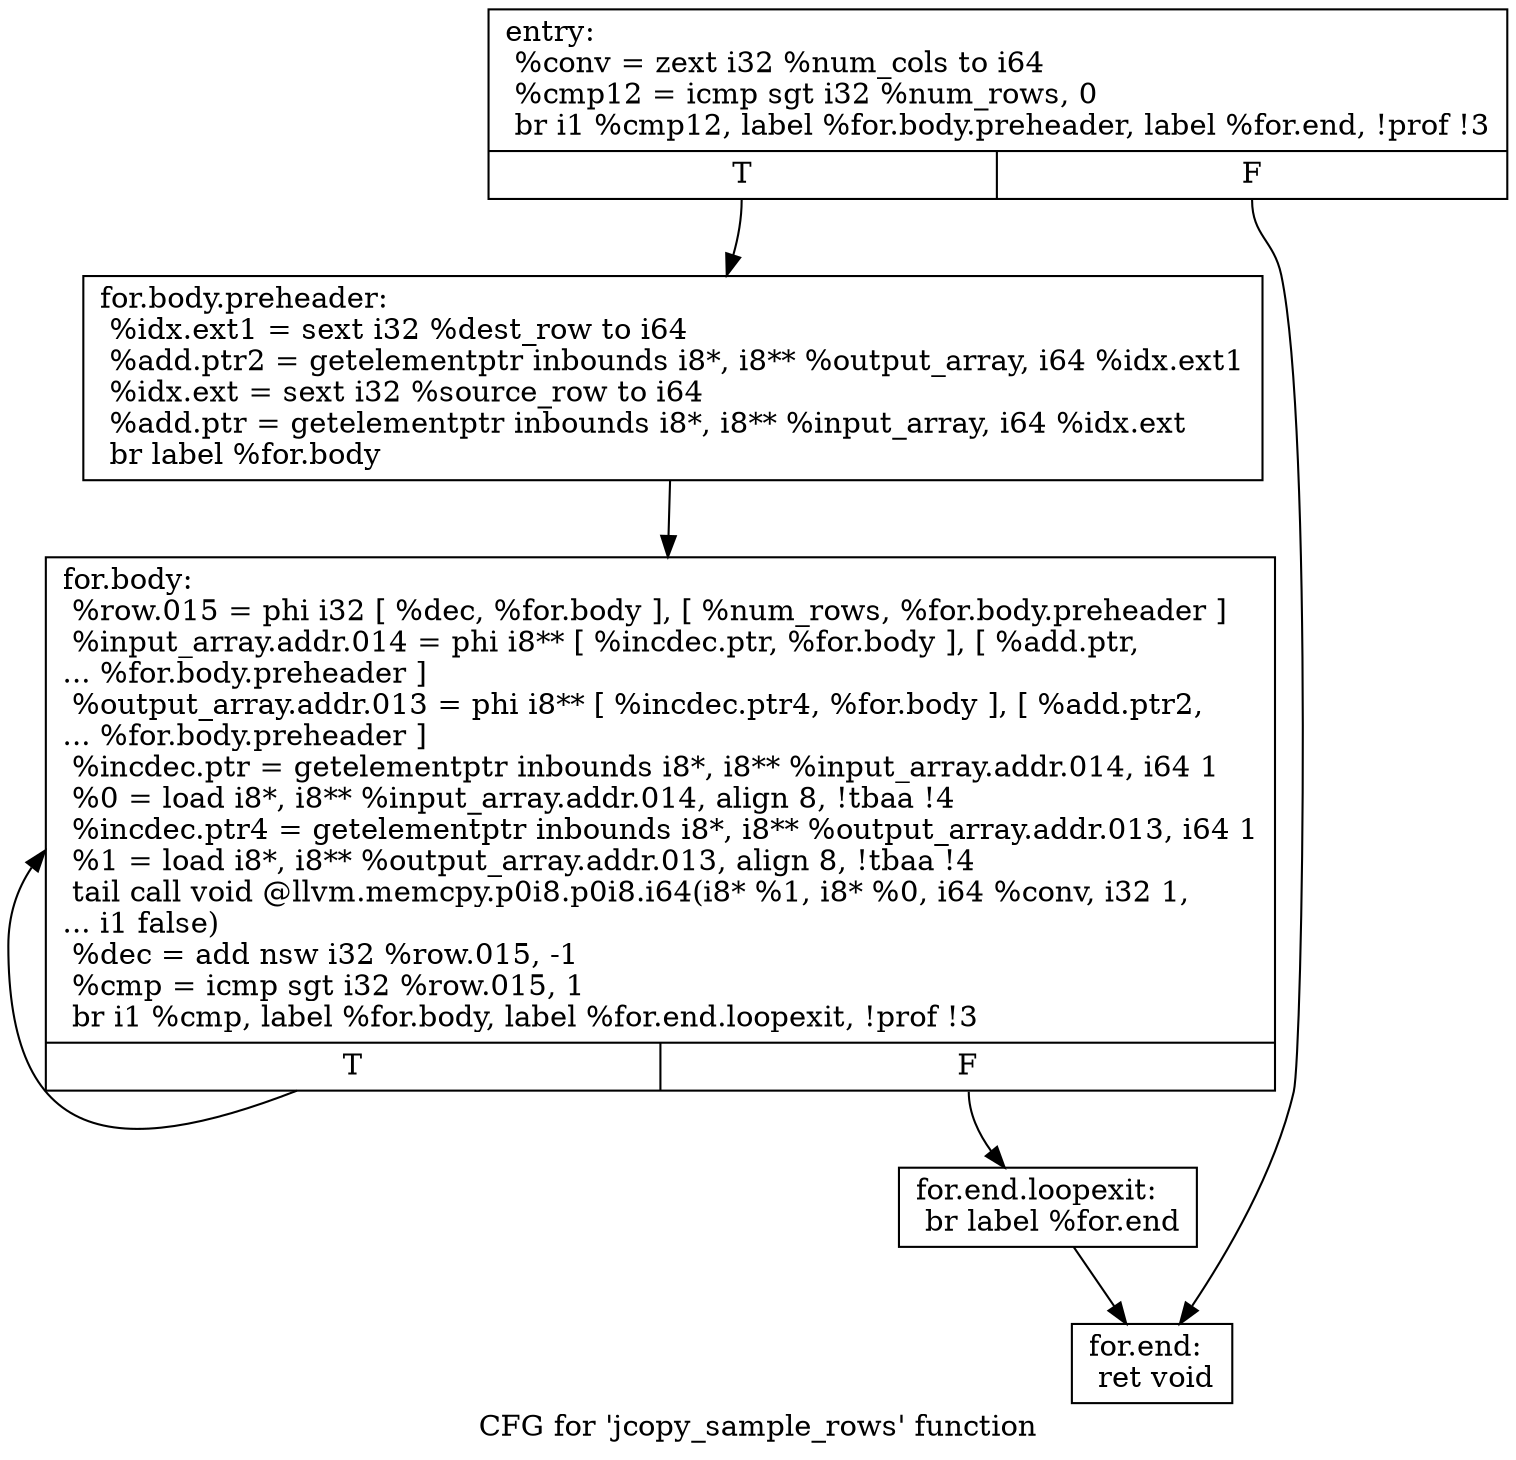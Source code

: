 digraph "CFG for 'jcopy_sample_rows' function" {
	label="CFG for 'jcopy_sample_rows' function";

	Node0x57ef160 [shape=record,label="{entry:\l  %conv = zext i32 %num_cols to i64\l  %cmp12 = icmp sgt i32 %num_rows, 0\l  br i1 %cmp12, label %for.body.preheader, label %for.end, !prof !3\l|{<s0>T|<s1>F}}"];
	Node0x57ef160:s0 -> Node0x57ef8e0;
	Node0x57ef160:s1 -> Node0x57ef9e0;
	Node0x57ef8e0 [shape=record,label="{for.body.preheader:                               \l  %idx.ext1 = sext i32 %dest_row to i64\l  %add.ptr2 = getelementptr inbounds i8*, i8** %output_array, i64 %idx.ext1\l  %idx.ext = sext i32 %source_row to i64\l  %add.ptr = getelementptr inbounds i8*, i8** %input_array, i64 %idx.ext\l  br label %for.body\l}"];
	Node0x57ef8e0 -> Node0x57ef530;
	Node0x57ef530 [shape=record,label="{for.body:                                         \l  %row.015 = phi i32 [ %dec, %for.body ], [ %num_rows, %for.body.preheader ]\l  %input_array.addr.014 = phi i8** [ %incdec.ptr, %for.body ], [ %add.ptr,\l... %for.body.preheader ]\l  %output_array.addr.013 = phi i8** [ %incdec.ptr4, %for.body ], [ %add.ptr2,\l... %for.body.preheader ]\l  %incdec.ptr = getelementptr inbounds i8*, i8** %input_array.addr.014, i64 1\l  %0 = load i8*, i8** %input_array.addr.014, align 8, !tbaa !4\l  %incdec.ptr4 = getelementptr inbounds i8*, i8** %output_array.addr.013, i64 1\l  %1 = load i8*, i8** %output_array.addr.013, align 8, !tbaa !4\l  tail call void @llvm.memcpy.p0i8.p0i8.i64(i8* %1, i8* %0, i64 %conv, i32 1,\l... i1 false)\l  %dec = add nsw i32 %row.015, -1\l  %cmp = icmp sgt i32 %row.015, 1\l  br i1 %cmp, label %for.body, label %for.end.loopexit, !prof !3\l|{<s0>T|<s1>F}}"];
	Node0x57ef530:s0 -> Node0x57ef530;
	Node0x57ef530:s1 -> Node0x57f23b0;
	Node0x57f23b0 [shape=record,label="{for.end.loopexit:                                 \l  br label %for.end\l}"];
	Node0x57f23b0 -> Node0x57ef9e0;
	Node0x57ef9e0 [shape=record,label="{for.end:                                          \l  ret void\l}"];
}
